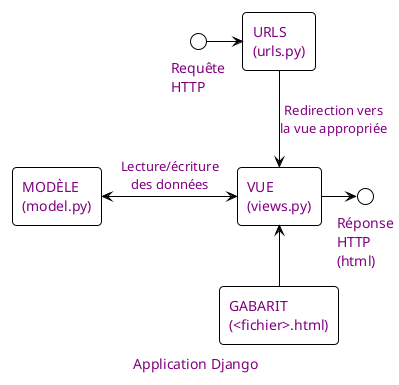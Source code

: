 @startuml
!theme plain
skinparam defaultFontColor purple
skinparam roundCorner 8
rectangle "URLS\n(urls.py)" as U
circle "Requête\nHTTP" as RQ
circle "Réponse\nHTTP\n(html)" as RS
rectangle "MODÈLE\n(model.py)" as M
rectangle "VUE\n(views.py)" as V
rectangle "GABARIT\n(<fichier>.html)" as T
RQ -> U
U -d-> V : Redirection vers\nla vue appropriée
M <-> V : Lecture/écriture\ndes données
T -u-> V
V -> RS
caption "Application Django"
@enduml
